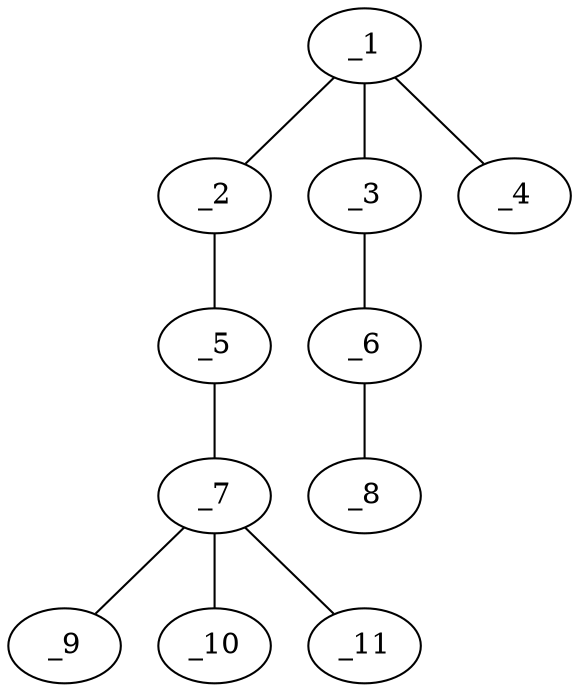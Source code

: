 graph molid401553 {
	_1	 [charge=0,
		chem=1,
		symbol="C  ",
		x="5.4641",
		y="0.183"];
	_2	 [charge=0,
		chem=4,
		symbol="N  ",
		x="4.5981",
		y="-0.317"];
	_1 -- _2	 [valence=1];
	_3	 [charge=0,
		chem=1,
		symbol="C  ",
		x="6.3301",
		y="-0.317"];
	_1 -- _3	 [valence=1];
	_4	 [charge=0,
		chem=2,
		symbol="O  ",
		x="5.4641",
		y="1.183"];
	_1 -- _4	 [valence=2];
	_5	 [charge=0,
		chem=1,
		symbol="C  ",
		x="3.7321",
		y="0.183"];
	_2 -- _5	 [valence=1];
	_6	 [charge=0,
		chem=1,
		symbol="C  ",
		x="7.1962",
		y="0.183"];
	_3 -- _6	 [valence=1];
	_7	 [charge=0,
		chem=5,
		symbol="S  ",
		x="2.866",
		y="-0.317"];
	_5 -- _7	 [valence=1];
	_8	 [charge=0,
		chem=4,
		symbol="N  ",
		x="8.0622",
		y="-0.317"];
	_6 -- _8	 [valence=1];
	_9	 [charge=0,
		chem=2,
		symbol="O  ",
		x=2,
		y="-0.817"];
	_7 -- _9	 [valence=2];
	_10	 [charge=0,
		chem=2,
		symbol="O  ",
		x="3.366",
		y="-1.183"];
	_7 -- _10	 [valence=2];
	_11	 [charge=0,
		chem=2,
		symbol="O  ",
		x="2.366",
		y="0.549"];
	_7 -- _11	 [valence=1];
}
